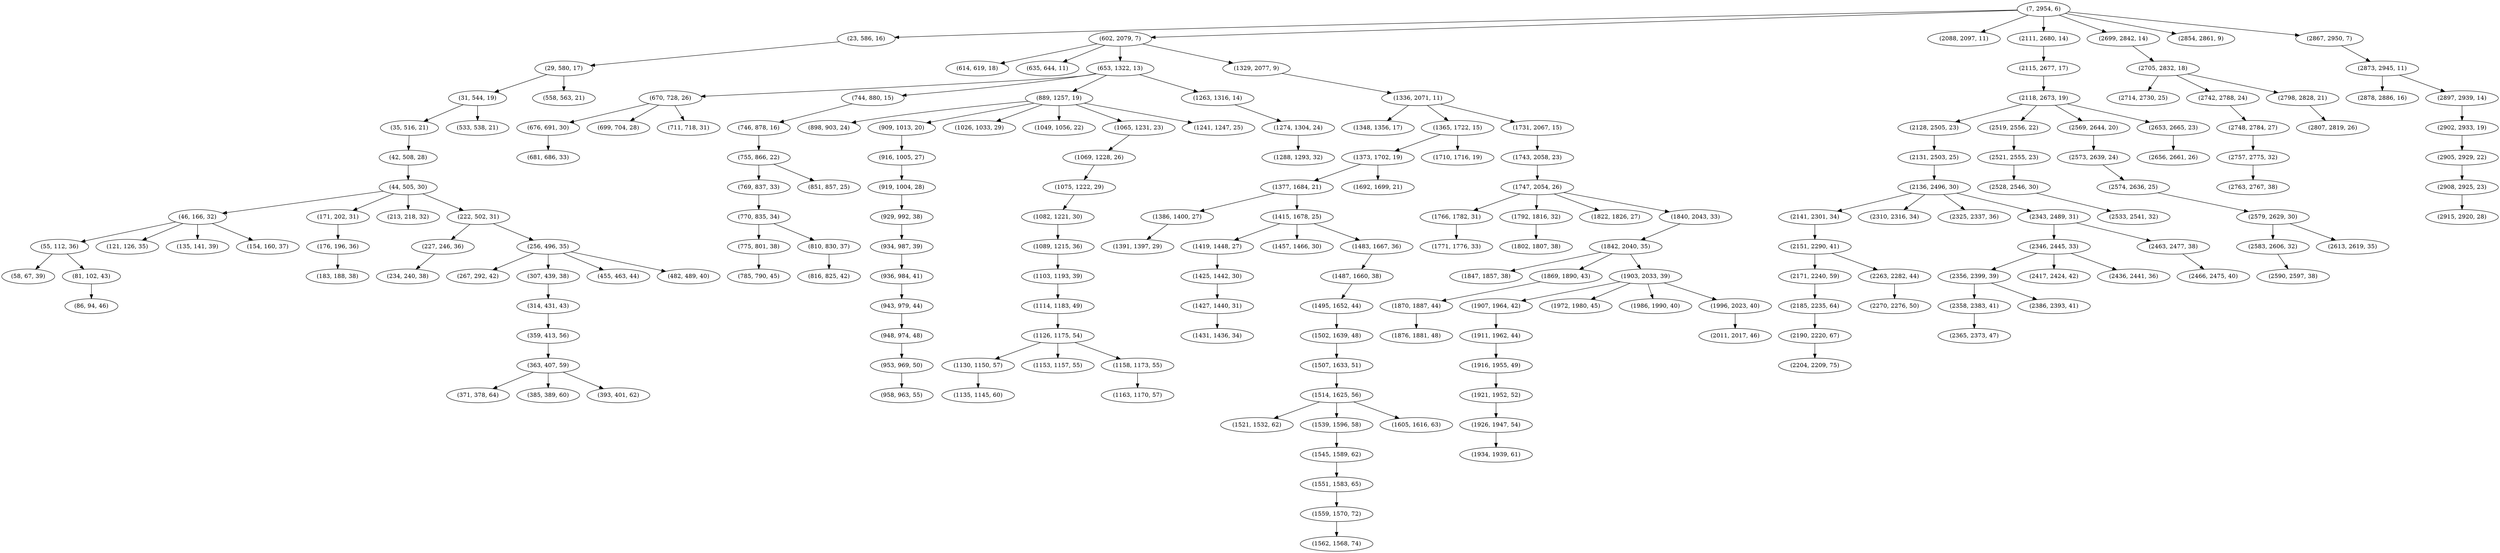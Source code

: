 digraph tree {
    "(7, 2954, 6)";
    "(23, 586, 16)";
    "(29, 580, 17)";
    "(31, 544, 19)";
    "(35, 516, 21)";
    "(42, 508, 28)";
    "(44, 505, 30)";
    "(46, 166, 32)";
    "(55, 112, 36)";
    "(58, 67, 39)";
    "(81, 102, 43)";
    "(86, 94, 46)";
    "(121, 126, 35)";
    "(135, 141, 39)";
    "(154, 160, 37)";
    "(171, 202, 31)";
    "(176, 196, 36)";
    "(183, 188, 38)";
    "(213, 218, 32)";
    "(222, 502, 31)";
    "(227, 246, 36)";
    "(234, 240, 38)";
    "(256, 496, 35)";
    "(267, 292, 42)";
    "(307, 439, 38)";
    "(314, 431, 43)";
    "(359, 413, 56)";
    "(363, 407, 59)";
    "(371, 378, 64)";
    "(385, 389, 60)";
    "(393, 401, 62)";
    "(455, 463, 44)";
    "(482, 489, 40)";
    "(533, 538, 21)";
    "(558, 563, 21)";
    "(602, 2079, 7)";
    "(614, 619, 18)";
    "(635, 644, 11)";
    "(653, 1322, 13)";
    "(670, 728, 26)";
    "(676, 691, 30)";
    "(681, 686, 33)";
    "(699, 704, 28)";
    "(711, 718, 31)";
    "(744, 880, 15)";
    "(746, 878, 16)";
    "(755, 866, 22)";
    "(769, 837, 33)";
    "(770, 835, 34)";
    "(775, 801, 38)";
    "(785, 790, 45)";
    "(810, 830, 37)";
    "(816, 825, 42)";
    "(851, 857, 25)";
    "(889, 1257, 19)";
    "(898, 903, 24)";
    "(909, 1013, 20)";
    "(916, 1005, 27)";
    "(919, 1004, 28)";
    "(929, 992, 38)";
    "(934, 987, 39)";
    "(936, 984, 41)";
    "(943, 979, 44)";
    "(948, 974, 48)";
    "(953, 969, 50)";
    "(958, 963, 55)";
    "(1026, 1033, 29)";
    "(1049, 1056, 22)";
    "(1065, 1231, 23)";
    "(1069, 1228, 26)";
    "(1075, 1222, 29)";
    "(1082, 1221, 30)";
    "(1089, 1215, 36)";
    "(1103, 1193, 39)";
    "(1114, 1183, 49)";
    "(1126, 1175, 54)";
    "(1130, 1150, 57)";
    "(1135, 1145, 60)";
    "(1153, 1157, 55)";
    "(1158, 1173, 55)";
    "(1163, 1170, 57)";
    "(1241, 1247, 25)";
    "(1263, 1316, 14)";
    "(1274, 1304, 24)";
    "(1288, 1293, 32)";
    "(1329, 2077, 9)";
    "(1336, 2071, 11)";
    "(1348, 1356, 17)";
    "(1365, 1722, 15)";
    "(1373, 1702, 19)";
    "(1377, 1684, 21)";
    "(1386, 1400, 27)";
    "(1391, 1397, 29)";
    "(1415, 1678, 25)";
    "(1419, 1448, 27)";
    "(1425, 1442, 30)";
    "(1427, 1440, 31)";
    "(1431, 1436, 34)";
    "(1457, 1466, 30)";
    "(1483, 1667, 36)";
    "(1487, 1660, 38)";
    "(1495, 1652, 44)";
    "(1502, 1639, 48)";
    "(1507, 1633, 51)";
    "(1514, 1625, 56)";
    "(1521, 1532, 62)";
    "(1539, 1596, 58)";
    "(1545, 1589, 62)";
    "(1551, 1583, 65)";
    "(1559, 1570, 72)";
    "(1562, 1568, 74)";
    "(1605, 1616, 63)";
    "(1692, 1699, 21)";
    "(1710, 1716, 19)";
    "(1731, 2067, 15)";
    "(1743, 2058, 23)";
    "(1747, 2054, 26)";
    "(1766, 1782, 31)";
    "(1771, 1776, 33)";
    "(1792, 1816, 32)";
    "(1802, 1807, 38)";
    "(1822, 1826, 27)";
    "(1840, 2043, 33)";
    "(1842, 2040, 35)";
    "(1847, 1857, 38)";
    "(1869, 1890, 43)";
    "(1870, 1887, 44)";
    "(1876, 1881, 48)";
    "(1903, 2033, 39)";
    "(1907, 1964, 42)";
    "(1911, 1962, 44)";
    "(1916, 1955, 49)";
    "(1921, 1952, 52)";
    "(1926, 1947, 54)";
    "(1934, 1939, 61)";
    "(1972, 1980, 45)";
    "(1986, 1990, 40)";
    "(1996, 2023, 40)";
    "(2011, 2017, 46)";
    "(2088, 2097, 11)";
    "(2111, 2680, 14)";
    "(2115, 2677, 17)";
    "(2118, 2673, 19)";
    "(2128, 2505, 23)";
    "(2131, 2503, 25)";
    "(2136, 2496, 30)";
    "(2141, 2301, 34)";
    "(2151, 2290, 41)";
    "(2171, 2240, 59)";
    "(2185, 2235, 64)";
    "(2190, 2220, 67)";
    "(2204, 2209, 75)";
    "(2263, 2282, 44)";
    "(2270, 2276, 50)";
    "(2310, 2316, 34)";
    "(2325, 2337, 36)";
    "(2343, 2489, 31)";
    "(2346, 2445, 33)";
    "(2356, 2399, 39)";
    "(2358, 2383, 41)";
    "(2365, 2373, 47)";
    "(2386, 2393, 41)";
    "(2417, 2424, 42)";
    "(2436, 2441, 36)";
    "(2463, 2477, 38)";
    "(2466, 2475, 40)";
    "(2519, 2556, 22)";
    "(2521, 2555, 23)";
    "(2528, 2546, 30)";
    "(2533, 2541, 32)";
    "(2569, 2644, 20)";
    "(2573, 2639, 24)";
    "(2574, 2636, 25)";
    "(2579, 2629, 30)";
    "(2583, 2606, 32)";
    "(2590, 2597, 38)";
    "(2613, 2619, 35)";
    "(2653, 2665, 23)";
    "(2656, 2661, 26)";
    "(2699, 2842, 14)";
    "(2705, 2832, 18)";
    "(2714, 2730, 25)";
    "(2742, 2788, 24)";
    "(2748, 2784, 27)";
    "(2757, 2775, 32)";
    "(2763, 2767, 38)";
    "(2798, 2828, 21)";
    "(2807, 2819, 26)";
    "(2854, 2861, 9)";
    "(2867, 2950, 7)";
    "(2873, 2945, 11)";
    "(2878, 2886, 16)";
    "(2897, 2939, 14)";
    "(2902, 2933, 19)";
    "(2905, 2929, 22)";
    "(2908, 2925, 23)";
    "(2915, 2920, 28)";
    "(7, 2954, 6)" -> "(23, 586, 16)";
    "(7, 2954, 6)" -> "(602, 2079, 7)";
    "(7, 2954, 6)" -> "(2088, 2097, 11)";
    "(7, 2954, 6)" -> "(2111, 2680, 14)";
    "(7, 2954, 6)" -> "(2699, 2842, 14)";
    "(7, 2954, 6)" -> "(2854, 2861, 9)";
    "(7, 2954, 6)" -> "(2867, 2950, 7)";
    "(23, 586, 16)" -> "(29, 580, 17)";
    "(29, 580, 17)" -> "(31, 544, 19)";
    "(29, 580, 17)" -> "(558, 563, 21)";
    "(31, 544, 19)" -> "(35, 516, 21)";
    "(31, 544, 19)" -> "(533, 538, 21)";
    "(35, 516, 21)" -> "(42, 508, 28)";
    "(42, 508, 28)" -> "(44, 505, 30)";
    "(44, 505, 30)" -> "(46, 166, 32)";
    "(44, 505, 30)" -> "(171, 202, 31)";
    "(44, 505, 30)" -> "(213, 218, 32)";
    "(44, 505, 30)" -> "(222, 502, 31)";
    "(46, 166, 32)" -> "(55, 112, 36)";
    "(46, 166, 32)" -> "(121, 126, 35)";
    "(46, 166, 32)" -> "(135, 141, 39)";
    "(46, 166, 32)" -> "(154, 160, 37)";
    "(55, 112, 36)" -> "(58, 67, 39)";
    "(55, 112, 36)" -> "(81, 102, 43)";
    "(81, 102, 43)" -> "(86, 94, 46)";
    "(171, 202, 31)" -> "(176, 196, 36)";
    "(176, 196, 36)" -> "(183, 188, 38)";
    "(222, 502, 31)" -> "(227, 246, 36)";
    "(222, 502, 31)" -> "(256, 496, 35)";
    "(227, 246, 36)" -> "(234, 240, 38)";
    "(256, 496, 35)" -> "(267, 292, 42)";
    "(256, 496, 35)" -> "(307, 439, 38)";
    "(256, 496, 35)" -> "(455, 463, 44)";
    "(256, 496, 35)" -> "(482, 489, 40)";
    "(307, 439, 38)" -> "(314, 431, 43)";
    "(314, 431, 43)" -> "(359, 413, 56)";
    "(359, 413, 56)" -> "(363, 407, 59)";
    "(363, 407, 59)" -> "(371, 378, 64)";
    "(363, 407, 59)" -> "(385, 389, 60)";
    "(363, 407, 59)" -> "(393, 401, 62)";
    "(602, 2079, 7)" -> "(614, 619, 18)";
    "(602, 2079, 7)" -> "(635, 644, 11)";
    "(602, 2079, 7)" -> "(653, 1322, 13)";
    "(602, 2079, 7)" -> "(1329, 2077, 9)";
    "(653, 1322, 13)" -> "(670, 728, 26)";
    "(653, 1322, 13)" -> "(744, 880, 15)";
    "(653, 1322, 13)" -> "(889, 1257, 19)";
    "(653, 1322, 13)" -> "(1263, 1316, 14)";
    "(670, 728, 26)" -> "(676, 691, 30)";
    "(670, 728, 26)" -> "(699, 704, 28)";
    "(670, 728, 26)" -> "(711, 718, 31)";
    "(676, 691, 30)" -> "(681, 686, 33)";
    "(744, 880, 15)" -> "(746, 878, 16)";
    "(746, 878, 16)" -> "(755, 866, 22)";
    "(755, 866, 22)" -> "(769, 837, 33)";
    "(755, 866, 22)" -> "(851, 857, 25)";
    "(769, 837, 33)" -> "(770, 835, 34)";
    "(770, 835, 34)" -> "(775, 801, 38)";
    "(770, 835, 34)" -> "(810, 830, 37)";
    "(775, 801, 38)" -> "(785, 790, 45)";
    "(810, 830, 37)" -> "(816, 825, 42)";
    "(889, 1257, 19)" -> "(898, 903, 24)";
    "(889, 1257, 19)" -> "(909, 1013, 20)";
    "(889, 1257, 19)" -> "(1026, 1033, 29)";
    "(889, 1257, 19)" -> "(1049, 1056, 22)";
    "(889, 1257, 19)" -> "(1065, 1231, 23)";
    "(889, 1257, 19)" -> "(1241, 1247, 25)";
    "(909, 1013, 20)" -> "(916, 1005, 27)";
    "(916, 1005, 27)" -> "(919, 1004, 28)";
    "(919, 1004, 28)" -> "(929, 992, 38)";
    "(929, 992, 38)" -> "(934, 987, 39)";
    "(934, 987, 39)" -> "(936, 984, 41)";
    "(936, 984, 41)" -> "(943, 979, 44)";
    "(943, 979, 44)" -> "(948, 974, 48)";
    "(948, 974, 48)" -> "(953, 969, 50)";
    "(953, 969, 50)" -> "(958, 963, 55)";
    "(1065, 1231, 23)" -> "(1069, 1228, 26)";
    "(1069, 1228, 26)" -> "(1075, 1222, 29)";
    "(1075, 1222, 29)" -> "(1082, 1221, 30)";
    "(1082, 1221, 30)" -> "(1089, 1215, 36)";
    "(1089, 1215, 36)" -> "(1103, 1193, 39)";
    "(1103, 1193, 39)" -> "(1114, 1183, 49)";
    "(1114, 1183, 49)" -> "(1126, 1175, 54)";
    "(1126, 1175, 54)" -> "(1130, 1150, 57)";
    "(1126, 1175, 54)" -> "(1153, 1157, 55)";
    "(1126, 1175, 54)" -> "(1158, 1173, 55)";
    "(1130, 1150, 57)" -> "(1135, 1145, 60)";
    "(1158, 1173, 55)" -> "(1163, 1170, 57)";
    "(1263, 1316, 14)" -> "(1274, 1304, 24)";
    "(1274, 1304, 24)" -> "(1288, 1293, 32)";
    "(1329, 2077, 9)" -> "(1336, 2071, 11)";
    "(1336, 2071, 11)" -> "(1348, 1356, 17)";
    "(1336, 2071, 11)" -> "(1365, 1722, 15)";
    "(1336, 2071, 11)" -> "(1731, 2067, 15)";
    "(1365, 1722, 15)" -> "(1373, 1702, 19)";
    "(1365, 1722, 15)" -> "(1710, 1716, 19)";
    "(1373, 1702, 19)" -> "(1377, 1684, 21)";
    "(1373, 1702, 19)" -> "(1692, 1699, 21)";
    "(1377, 1684, 21)" -> "(1386, 1400, 27)";
    "(1377, 1684, 21)" -> "(1415, 1678, 25)";
    "(1386, 1400, 27)" -> "(1391, 1397, 29)";
    "(1415, 1678, 25)" -> "(1419, 1448, 27)";
    "(1415, 1678, 25)" -> "(1457, 1466, 30)";
    "(1415, 1678, 25)" -> "(1483, 1667, 36)";
    "(1419, 1448, 27)" -> "(1425, 1442, 30)";
    "(1425, 1442, 30)" -> "(1427, 1440, 31)";
    "(1427, 1440, 31)" -> "(1431, 1436, 34)";
    "(1483, 1667, 36)" -> "(1487, 1660, 38)";
    "(1487, 1660, 38)" -> "(1495, 1652, 44)";
    "(1495, 1652, 44)" -> "(1502, 1639, 48)";
    "(1502, 1639, 48)" -> "(1507, 1633, 51)";
    "(1507, 1633, 51)" -> "(1514, 1625, 56)";
    "(1514, 1625, 56)" -> "(1521, 1532, 62)";
    "(1514, 1625, 56)" -> "(1539, 1596, 58)";
    "(1514, 1625, 56)" -> "(1605, 1616, 63)";
    "(1539, 1596, 58)" -> "(1545, 1589, 62)";
    "(1545, 1589, 62)" -> "(1551, 1583, 65)";
    "(1551, 1583, 65)" -> "(1559, 1570, 72)";
    "(1559, 1570, 72)" -> "(1562, 1568, 74)";
    "(1731, 2067, 15)" -> "(1743, 2058, 23)";
    "(1743, 2058, 23)" -> "(1747, 2054, 26)";
    "(1747, 2054, 26)" -> "(1766, 1782, 31)";
    "(1747, 2054, 26)" -> "(1792, 1816, 32)";
    "(1747, 2054, 26)" -> "(1822, 1826, 27)";
    "(1747, 2054, 26)" -> "(1840, 2043, 33)";
    "(1766, 1782, 31)" -> "(1771, 1776, 33)";
    "(1792, 1816, 32)" -> "(1802, 1807, 38)";
    "(1840, 2043, 33)" -> "(1842, 2040, 35)";
    "(1842, 2040, 35)" -> "(1847, 1857, 38)";
    "(1842, 2040, 35)" -> "(1869, 1890, 43)";
    "(1842, 2040, 35)" -> "(1903, 2033, 39)";
    "(1869, 1890, 43)" -> "(1870, 1887, 44)";
    "(1870, 1887, 44)" -> "(1876, 1881, 48)";
    "(1903, 2033, 39)" -> "(1907, 1964, 42)";
    "(1903, 2033, 39)" -> "(1972, 1980, 45)";
    "(1903, 2033, 39)" -> "(1986, 1990, 40)";
    "(1903, 2033, 39)" -> "(1996, 2023, 40)";
    "(1907, 1964, 42)" -> "(1911, 1962, 44)";
    "(1911, 1962, 44)" -> "(1916, 1955, 49)";
    "(1916, 1955, 49)" -> "(1921, 1952, 52)";
    "(1921, 1952, 52)" -> "(1926, 1947, 54)";
    "(1926, 1947, 54)" -> "(1934, 1939, 61)";
    "(1996, 2023, 40)" -> "(2011, 2017, 46)";
    "(2111, 2680, 14)" -> "(2115, 2677, 17)";
    "(2115, 2677, 17)" -> "(2118, 2673, 19)";
    "(2118, 2673, 19)" -> "(2128, 2505, 23)";
    "(2118, 2673, 19)" -> "(2519, 2556, 22)";
    "(2118, 2673, 19)" -> "(2569, 2644, 20)";
    "(2118, 2673, 19)" -> "(2653, 2665, 23)";
    "(2128, 2505, 23)" -> "(2131, 2503, 25)";
    "(2131, 2503, 25)" -> "(2136, 2496, 30)";
    "(2136, 2496, 30)" -> "(2141, 2301, 34)";
    "(2136, 2496, 30)" -> "(2310, 2316, 34)";
    "(2136, 2496, 30)" -> "(2325, 2337, 36)";
    "(2136, 2496, 30)" -> "(2343, 2489, 31)";
    "(2141, 2301, 34)" -> "(2151, 2290, 41)";
    "(2151, 2290, 41)" -> "(2171, 2240, 59)";
    "(2151, 2290, 41)" -> "(2263, 2282, 44)";
    "(2171, 2240, 59)" -> "(2185, 2235, 64)";
    "(2185, 2235, 64)" -> "(2190, 2220, 67)";
    "(2190, 2220, 67)" -> "(2204, 2209, 75)";
    "(2263, 2282, 44)" -> "(2270, 2276, 50)";
    "(2343, 2489, 31)" -> "(2346, 2445, 33)";
    "(2343, 2489, 31)" -> "(2463, 2477, 38)";
    "(2346, 2445, 33)" -> "(2356, 2399, 39)";
    "(2346, 2445, 33)" -> "(2417, 2424, 42)";
    "(2346, 2445, 33)" -> "(2436, 2441, 36)";
    "(2356, 2399, 39)" -> "(2358, 2383, 41)";
    "(2356, 2399, 39)" -> "(2386, 2393, 41)";
    "(2358, 2383, 41)" -> "(2365, 2373, 47)";
    "(2463, 2477, 38)" -> "(2466, 2475, 40)";
    "(2519, 2556, 22)" -> "(2521, 2555, 23)";
    "(2521, 2555, 23)" -> "(2528, 2546, 30)";
    "(2528, 2546, 30)" -> "(2533, 2541, 32)";
    "(2569, 2644, 20)" -> "(2573, 2639, 24)";
    "(2573, 2639, 24)" -> "(2574, 2636, 25)";
    "(2574, 2636, 25)" -> "(2579, 2629, 30)";
    "(2579, 2629, 30)" -> "(2583, 2606, 32)";
    "(2579, 2629, 30)" -> "(2613, 2619, 35)";
    "(2583, 2606, 32)" -> "(2590, 2597, 38)";
    "(2653, 2665, 23)" -> "(2656, 2661, 26)";
    "(2699, 2842, 14)" -> "(2705, 2832, 18)";
    "(2705, 2832, 18)" -> "(2714, 2730, 25)";
    "(2705, 2832, 18)" -> "(2742, 2788, 24)";
    "(2705, 2832, 18)" -> "(2798, 2828, 21)";
    "(2742, 2788, 24)" -> "(2748, 2784, 27)";
    "(2748, 2784, 27)" -> "(2757, 2775, 32)";
    "(2757, 2775, 32)" -> "(2763, 2767, 38)";
    "(2798, 2828, 21)" -> "(2807, 2819, 26)";
    "(2867, 2950, 7)" -> "(2873, 2945, 11)";
    "(2873, 2945, 11)" -> "(2878, 2886, 16)";
    "(2873, 2945, 11)" -> "(2897, 2939, 14)";
    "(2897, 2939, 14)" -> "(2902, 2933, 19)";
    "(2902, 2933, 19)" -> "(2905, 2929, 22)";
    "(2905, 2929, 22)" -> "(2908, 2925, 23)";
    "(2908, 2925, 23)" -> "(2915, 2920, 28)";
}
